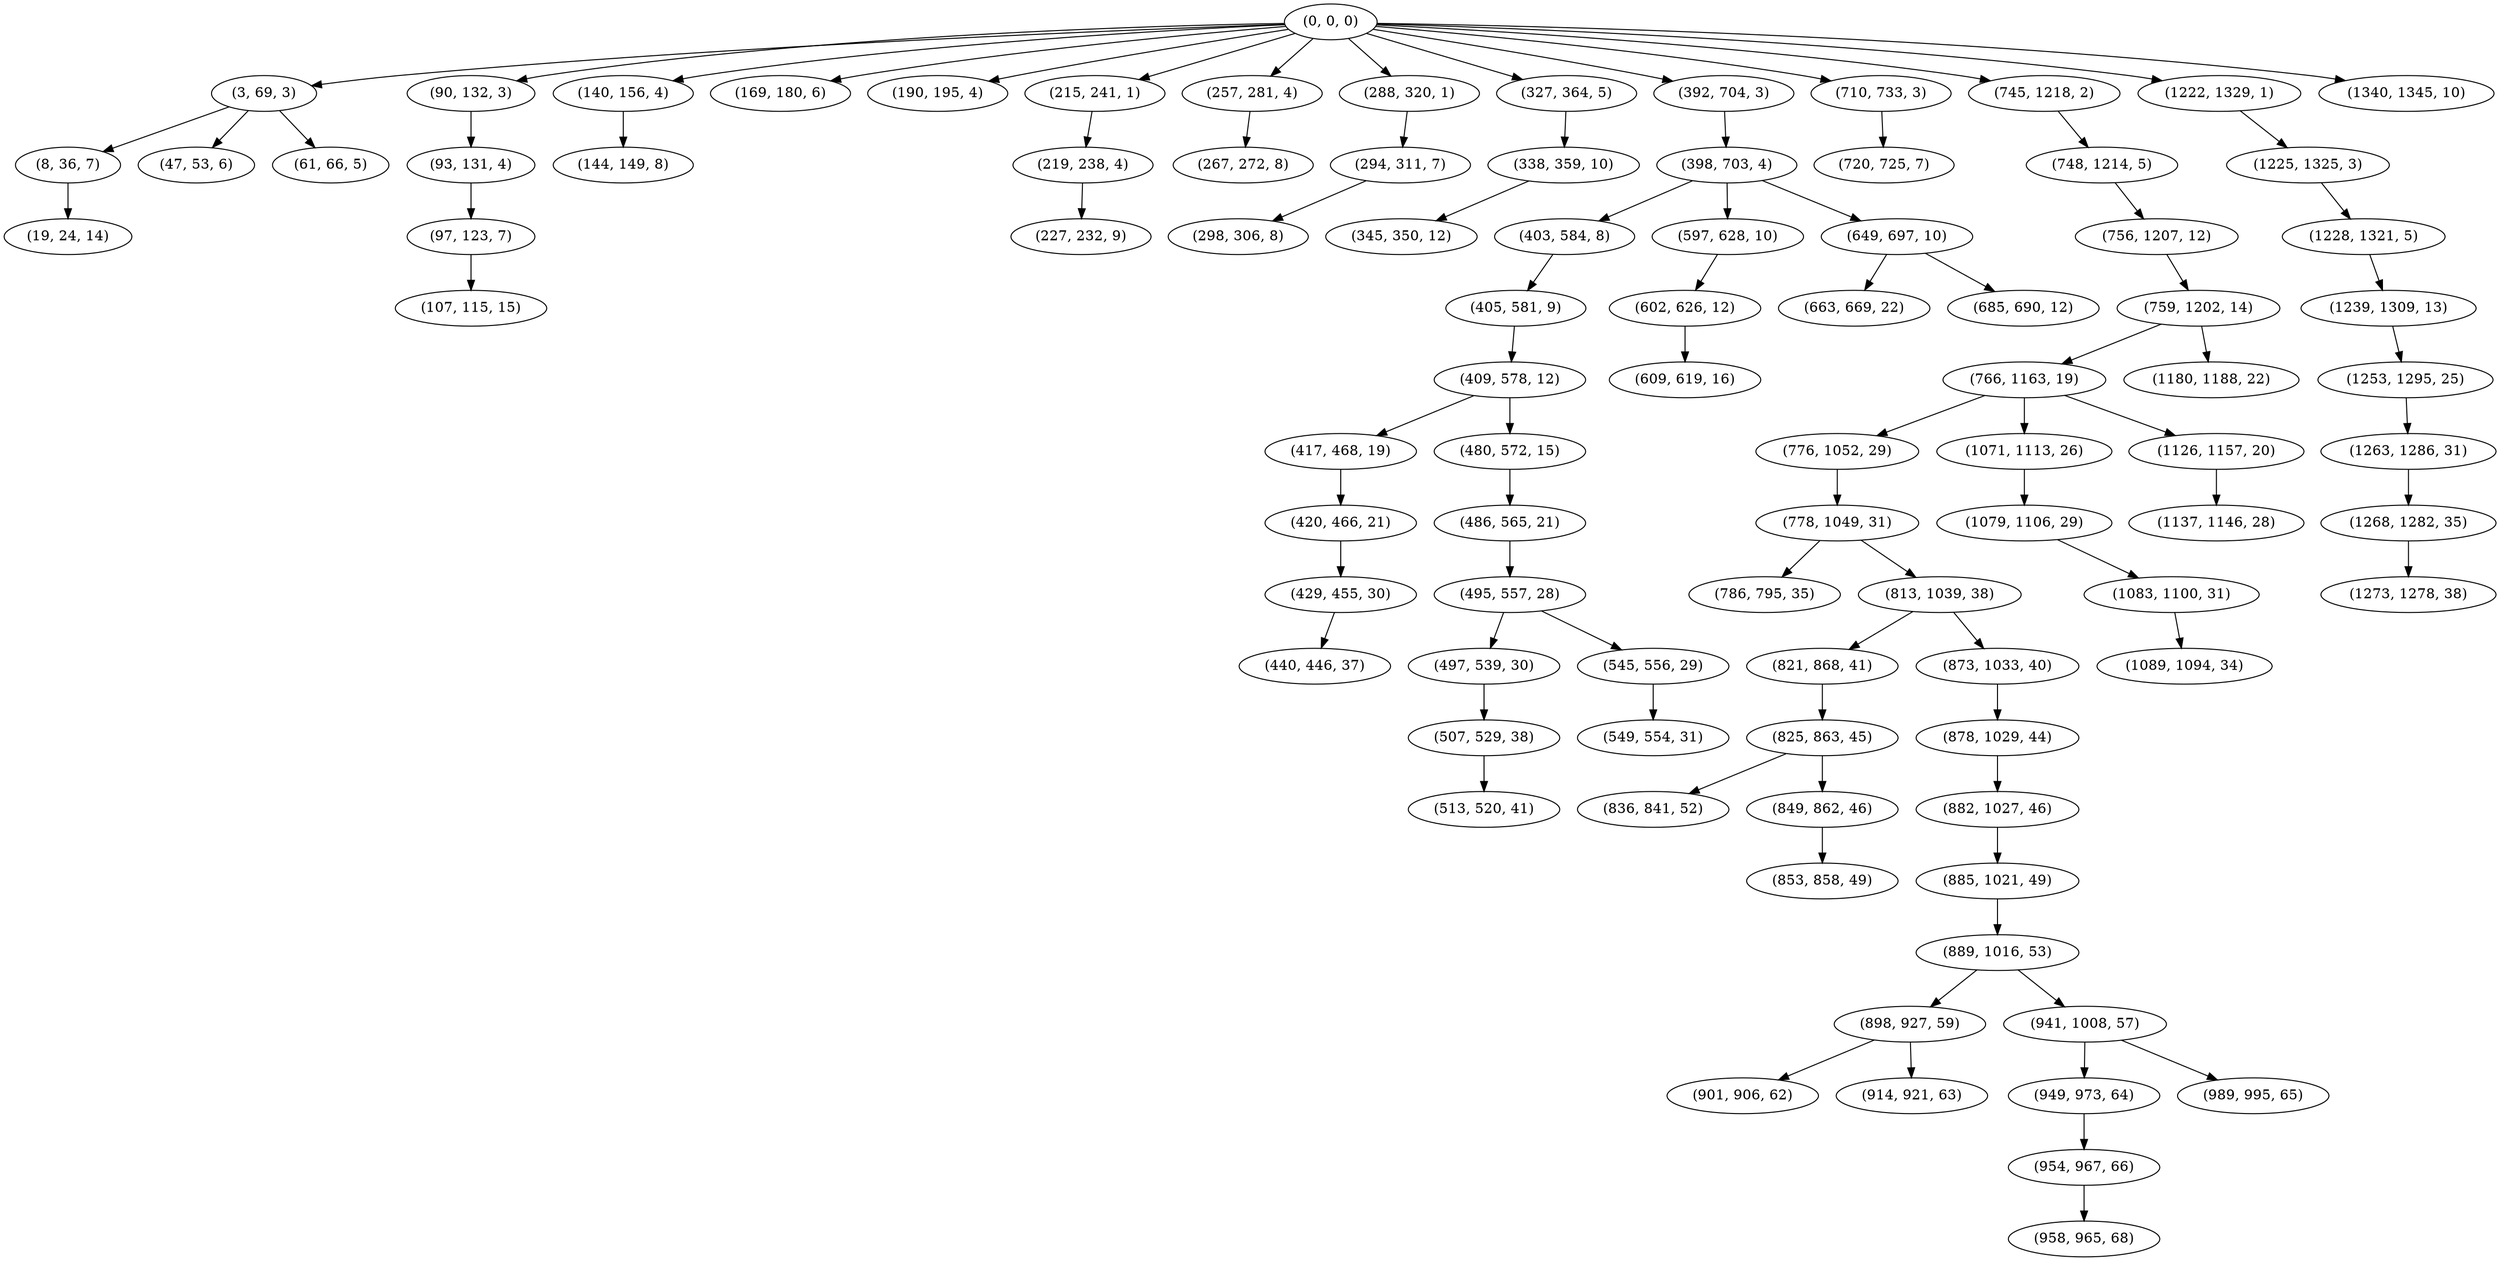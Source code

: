 digraph tree {
    "(0, 0, 0)";
    "(3, 69, 3)";
    "(8, 36, 7)";
    "(19, 24, 14)";
    "(47, 53, 6)";
    "(61, 66, 5)";
    "(90, 132, 3)";
    "(93, 131, 4)";
    "(97, 123, 7)";
    "(107, 115, 15)";
    "(140, 156, 4)";
    "(144, 149, 8)";
    "(169, 180, 6)";
    "(190, 195, 4)";
    "(215, 241, 1)";
    "(219, 238, 4)";
    "(227, 232, 9)";
    "(257, 281, 4)";
    "(267, 272, 8)";
    "(288, 320, 1)";
    "(294, 311, 7)";
    "(298, 306, 8)";
    "(327, 364, 5)";
    "(338, 359, 10)";
    "(345, 350, 12)";
    "(392, 704, 3)";
    "(398, 703, 4)";
    "(403, 584, 8)";
    "(405, 581, 9)";
    "(409, 578, 12)";
    "(417, 468, 19)";
    "(420, 466, 21)";
    "(429, 455, 30)";
    "(440, 446, 37)";
    "(480, 572, 15)";
    "(486, 565, 21)";
    "(495, 557, 28)";
    "(497, 539, 30)";
    "(507, 529, 38)";
    "(513, 520, 41)";
    "(545, 556, 29)";
    "(549, 554, 31)";
    "(597, 628, 10)";
    "(602, 626, 12)";
    "(609, 619, 16)";
    "(649, 697, 10)";
    "(663, 669, 22)";
    "(685, 690, 12)";
    "(710, 733, 3)";
    "(720, 725, 7)";
    "(745, 1218, 2)";
    "(748, 1214, 5)";
    "(756, 1207, 12)";
    "(759, 1202, 14)";
    "(766, 1163, 19)";
    "(776, 1052, 29)";
    "(778, 1049, 31)";
    "(786, 795, 35)";
    "(813, 1039, 38)";
    "(821, 868, 41)";
    "(825, 863, 45)";
    "(836, 841, 52)";
    "(849, 862, 46)";
    "(853, 858, 49)";
    "(873, 1033, 40)";
    "(878, 1029, 44)";
    "(882, 1027, 46)";
    "(885, 1021, 49)";
    "(889, 1016, 53)";
    "(898, 927, 59)";
    "(901, 906, 62)";
    "(914, 921, 63)";
    "(941, 1008, 57)";
    "(949, 973, 64)";
    "(954, 967, 66)";
    "(958, 965, 68)";
    "(989, 995, 65)";
    "(1071, 1113, 26)";
    "(1079, 1106, 29)";
    "(1083, 1100, 31)";
    "(1089, 1094, 34)";
    "(1126, 1157, 20)";
    "(1137, 1146, 28)";
    "(1180, 1188, 22)";
    "(1222, 1329, 1)";
    "(1225, 1325, 3)";
    "(1228, 1321, 5)";
    "(1239, 1309, 13)";
    "(1253, 1295, 25)";
    "(1263, 1286, 31)";
    "(1268, 1282, 35)";
    "(1273, 1278, 38)";
    "(1340, 1345, 10)";
    "(0, 0, 0)" -> "(3, 69, 3)";
    "(0, 0, 0)" -> "(90, 132, 3)";
    "(0, 0, 0)" -> "(140, 156, 4)";
    "(0, 0, 0)" -> "(169, 180, 6)";
    "(0, 0, 0)" -> "(190, 195, 4)";
    "(0, 0, 0)" -> "(215, 241, 1)";
    "(0, 0, 0)" -> "(257, 281, 4)";
    "(0, 0, 0)" -> "(288, 320, 1)";
    "(0, 0, 0)" -> "(327, 364, 5)";
    "(0, 0, 0)" -> "(392, 704, 3)";
    "(0, 0, 0)" -> "(710, 733, 3)";
    "(0, 0, 0)" -> "(745, 1218, 2)";
    "(0, 0, 0)" -> "(1222, 1329, 1)";
    "(0, 0, 0)" -> "(1340, 1345, 10)";
    "(3, 69, 3)" -> "(8, 36, 7)";
    "(3, 69, 3)" -> "(47, 53, 6)";
    "(3, 69, 3)" -> "(61, 66, 5)";
    "(8, 36, 7)" -> "(19, 24, 14)";
    "(90, 132, 3)" -> "(93, 131, 4)";
    "(93, 131, 4)" -> "(97, 123, 7)";
    "(97, 123, 7)" -> "(107, 115, 15)";
    "(140, 156, 4)" -> "(144, 149, 8)";
    "(215, 241, 1)" -> "(219, 238, 4)";
    "(219, 238, 4)" -> "(227, 232, 9)";
    "(257, 281, 4)" -> "(267, 272, 8)";
    "(288, 320, 1)" -> "(294, 311, 7)";
    "(294, 311, 7)" -> "(298, 306, 8)";
    "(327, 364, 5)" -> "(338, 359, 10)";
    "(338, 359, 10)" -> "(345, 350, 12)";
    "(392, 704, 3)" -> "(398, 703, 4)";
    "(398, 703, 4)" -> "(403, 584, 8)";
    "(398, 703, 4)" -> "(597, 628, 10)";
    "(398, 703, 4)" -> "(649, 697, 10)";
    "(403, 584, 8)" -> "(405, 581, 9)";
    "(405, 581, 9)" -> "(409, 578, 12)";
    "(409, 578, 12)" -> "(417, 468, 19)";
    "(409, 578, 12)" -> "(480, 572, 15)";
    "(417, 468, 19)" -> "(420, 466, 21)";
    "(420, 466, 21)" -> "(429, 455, 30)";
    "(429, 455, 30)" -> "(440, 446, 37)";
    "(480, 572, 15)" -> "(486, 565, 21)";
    "(486, 565, 21)" -> "(495, 557, 28)";
    "(495, 557, 28)" -> "(497, 539, 30)";
    "(495, 557, 28)" -> "(545, 556, 29)";
    "(497, 539, 30)" -> "(507, 529, 38)";
    "(507, 529, 38)" -> "(513, 520, 41)";
    "(545, 556, 29)" -> "(549, 554, 31)";
    "(597, 628, 10)" -> "(602, 626, 12)";
    "(602, 626, 12)" -> "(609, 619, 16)";
    "(649, 697, 10)" -> "(663, 669, 22)";
    "(649, 697, 10)" -> "(685, 690, 12)";
    "(710, 733, 3)" -> "(720, 725, 7)";
    "(745, 1218, 2)" -> "(748, 1214, 5)";
    "(748, 1214, 5)" -> "(756, 1207, 12)";
    "(756, 1207, 12)" -> "(759, 1202, 14)";
    "(759, 1202, 14)" -> "(766, 1163, 19)";
    "(759, 1202, 14)" -> "(1180, 1188, 22)";
    "(766, 1163, 19)" -> "(776, 1052, 29)";
    "(766, 1163, 19)" -> "(1071, 1113, 26)";
    "(766, 1163, 19)" -> "(1126, 1157, 20)";
    "(776, 1052, 29)" -> "(778, 1049, 31)";
    "(778, 1049, 31)" -> "(786, 795, 35)";
    "(778, 1049, 31)" -> "(813, 1039, 38)";
    "(813, 1039, 38)" -> "(821, 868, 41)";
    "(813, 1039, 38)" -> "(873, 1033, 40)";
    "(821, 868, 41)" -> "(825, 863, 45)";
    "(825, 863, 45)" -> "(836, 841, 52)";
    "(825, 863, 45)" -> "(849, 862, 46)";
    "(849, 862, 46)" -> "(853, 858, 49)";
    "(873, 1033, 40)" -> "(878, 1029, 44)";
    "(878, 1029, 44)" -> "(882, 1027, 46)";
    "(882, 1027, 46)" -> "(885, 1021, 49)";
    "(885, 1021, 49)" -> "(889, 1016, 53)";
    "(889, 1016, 53)" -> "(898, 927, 59)";
    "(889, 1016, 53)" -> "(941, 1008, 57)";
    "(898, 927, 59)" -> "(901, 906, 62)";
    "(898, 927, 59)" -> "(914, 921, 63)";
    "(941, 1008, 57)" -> "(949, 973, 64)";
    "(941, 1008, 57)" -> "(989, 995, 65)";
    "(949, 973, 64)" -> "(954, 967, 66)";
    "(954, 967, 66)" -> "(958, 965, 68)";
    "(1071, 1113, 26)" -> "(1079, 1106, 29)";
    "(1079, 1106, 29)" -> "(1083, 1100, 31)";
    "(1083, 1100, 31)" -> "(1089, 1094, 34)";
    "(1126, 1157, 20)" -> "(1137, 1146, 28)";
    "(1222, 1329, 1)" -> "(1225, 1325, 3)";
    "(1225, 1325, 3)" -> "(1228, 1321, 5)";
    "(1228, 1321, 5)" -> "(1239, 1309, 13)";
    "(1239, 1309, 13)" -> "(1253, 1295, 25)";
    "(1253, 1295, 25)" -> "(1263, 1286, 31)";
    "(1263, 1286, 31)" -> "(1268, 1282, 35)";
    "(1268, 1282, 35)" -> "(1273, 1278, 38)";
}
